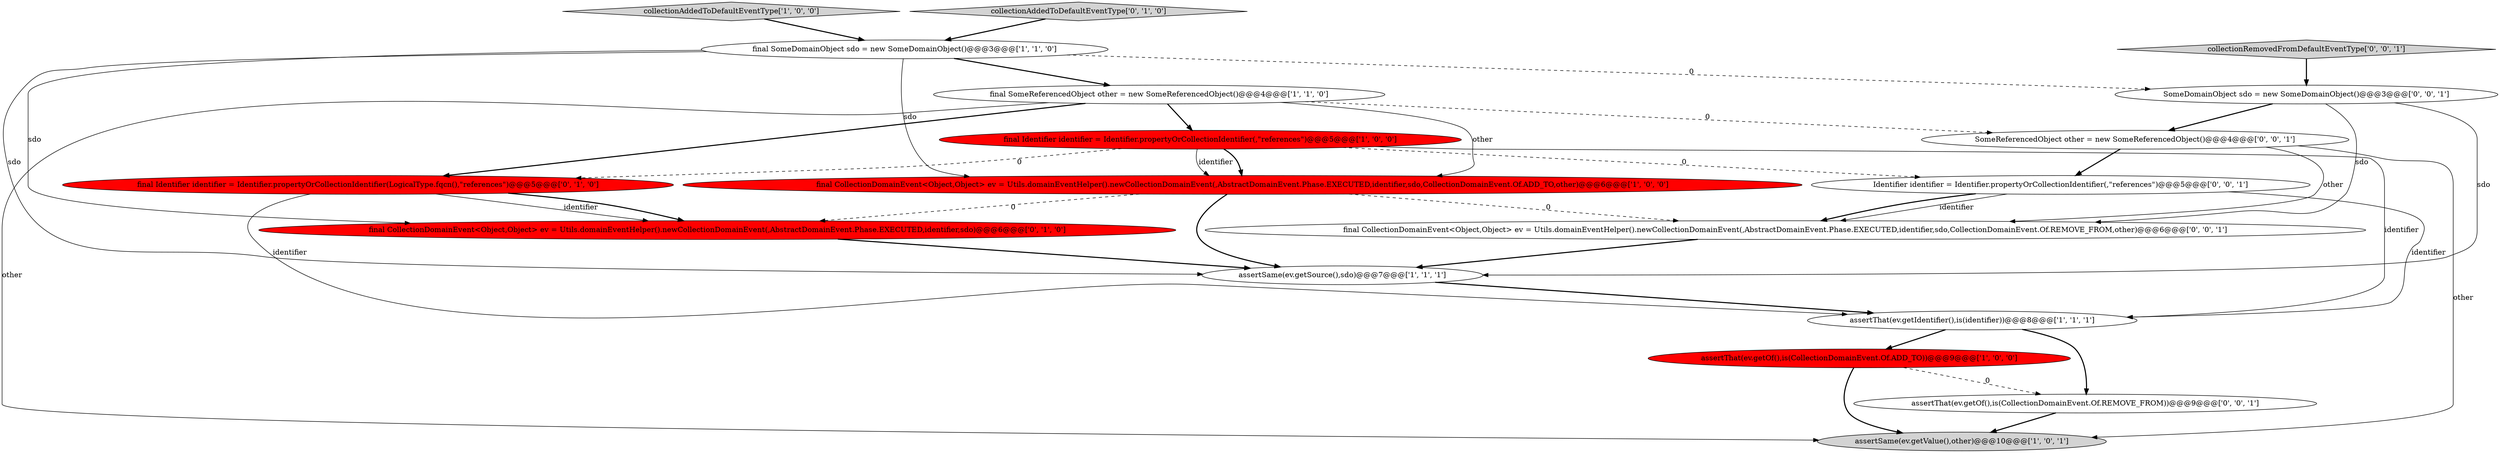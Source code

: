digraph {
10 [style = filled, label = "final Identifier identifier = Identifier.propertyOrCollectionIdentifier(LogicalType.fqcn(),\"references\")@@@5@@@['0', '1', '0']", fillcolor = red, shape = ellipse image = "AAA1AAABBB2BBB"];
14 [style = filled, label = "SomeReferencedObject other = new SomeReferencedObject()@@@4@@@['0', '0', '1']", fillcolor = white, shape = ellipse image = "AAA0AAABBB3BBB"];
7 [style = filled, label = "assertThat(ev.getOf(),is(CollectionDomainEvent.Of.ADD_TO))@@@9@@@['1', '0', '0']", fillcolor = red, shape = ellipse image = "AAA1AAABBB1BBB"];
2 [style = filled, label = "final SomeReferencedObject other = new SomeReferencedObject()@@@4@@@['1', '1', '0']", fillcolor = white, shape = ellipse image = "AAA0AAABBB1BBB"];
1 [style = filled, label = "collectionAddedToDefaultEventType['1', '0', '0']", fillcolor = lightgray, shape = diamond image = "AAA0AAABBB1BBB"];
9 [style = filled, label = "final CollectionDomainEvent<Object,Object> ev = Utils.domainEventHelper().newCollectionDomainEvent(,AbstractDomainEvent.Phase.EXECUTED,identifier,sdo)@@@6@@@['0', '1', '0']", fillcolor = red, shape = ellipse image = "AAA1AAABBB2BBB"];
4 [style = filled, label = "final SomeDomainObject sdo = new SomeDomainObject()@@@3@@@['1', '1', '0']", fillcolor = white, shape = ellipse image = "AAA0AAABBB1BBB"];
16 [style = filled, label = "Identifier identifier = Identifier.propertyOrCollectionIdentifier(,\"references\")@@@5@@@['0', '0', '1']", fillcolor = white, shape = ellipse image = "AAA0AAABBB3BBB"];
15 [style = filled, label = "assertThat(ev.getOf(),is(CollectionDomainEvent.Of.REMOVE_FROM))@@@9@@@['0', '0', '1']", fillcolor = white, shape = ellipse image = "AAA0AAABBB3BBB"];
6 [style = filled, label = "final CollectionDomainEvent<Object,Object> ev = Utils.domainEventHelper().newCollectionDomainEvent(,AbstractDomainEvent.Phase.EXECUTED,identifier,sdo,CollectionDomainEvent.Of.ADD_TO,other)@@@6@@@['1', '0', '0']", fillcolor = red, shape = ellipse image = "AAA1AAABBB1BBB"];
3 [style = filled, label = "assertThat(ev.getIdentifier(),is(identifier))@@@8@@@['1', '1', '1']", fillcolor = white, shape = ellipse image = "AAA0AAABBB1BBB"];
5 [style = filled, label = "assertSame(ev.getValue(),other)@@@10@@@['1', '0', '1']", fillcolor = lightgray, shape = ellipse image = "AAA0AAABBB1BBB"];
12 [style = filled, label = "SomeDomainObject sdo = new SomeDomainObject()@@@3@@@['0', '0', '1']", fillcolor = white, shape = ellipse image = "AAA0AAABBB3BBB"];
8 [style = filled, label = "final Identifier identifier = Identifier.propertyOrCollectionIdentifier(,\"references\")@@@5@@@['1', '0', '0']", fillcolor = red, shape = ellipse image = "AAA1AAABBB1BBB"];
13 [style = filled, label = "collectionRemovedFromDefaultEventType['0', '0', '1']", fillcolor = lightgray, shape = diamond image = "AAA0AAABBB3BBB"];
11 [style = filled, label = "collectionAddedToDefaultEventType['0', '1', '0']", fillcolor = lightgray, shape = diamond image = "AAA0AAABBB2BBB"];
0 [style = filled, label = "assertSame(ev.getSource(),sdo)@@@7@@@['1', '1', '1']", fillcolor = white, shape = ellipse image = "AAA0AAABBB1BBB"];
17 [style = filled, label = "final CollectionDomainEvent<Object,Object> ev = Utils.domainEventHelper().newCollectionDomainEvent(,AbstractDomainEvent.Phase.EXECUTED,identifier,sdo,CollectionDomainEvent.Of.REMOVE_FROM,other)@@@6@@@['0', '0', '1']", fillcolor = white, shape = ellipse image = "AAA0AAABBB3BBB"];
0->3 [style = bold, label=""];
14->16 [style = bold, label=""];
1->4 [style = bold, label=""];
10->9 [style = solid, label="identifier"];
8->16 [style = dashed, label="0"];
8->10 [style = dashed, label="0"];
9->0 [style = bold, label=""];
16->3 [style = solid, label="identifier"];
14->5 [style = solid, label="other"];
4->0 [style = solid, label="sdo"];
16->17 [style = solid, label="identifier"];
11->4 [style = bold, label=""];
6->9 [style = dashed, label="0"];
8->6 [style = bold, label=""];
6->0 [style = bold, label=""];
3->15 [style = bold, label=""];
4->2 [style = bold, label=""];
16->17 [style = bold, label=""];
4->9 [style = solid, label="sdo"];
6->17 [style = dashed, label="0"];
2->10 [style = bold, label=""];
4->6 [style = solid, label="sdo"];
2->6 [style = solid, label="other"];
15->5 [style = bold, label=""];
4->12 [style = dashed, label="0"];
12->17 [style = solid, label="sdo"];
8->3 [style = solid, label="identifier"];
2->5 [style = solid, label="other"];
7->5 [style = bold, label=""];
17->0 [style = bold, label=""];
13->12 [style = bold, label=""];
2->14 [style = dashed, label="0"];
10->3 [style = solid, label="identifier"];
3->7 [style = bold, label=""];
8->6 [style = solid, label="identifier"];
12->14 [style = bold, label=""];
7->15 [style = dashed, label="0"];
10->9 [style = bold, label=""];
14->17 [style = solid, label="other"];
12->0 [style = solid, label="sdo"];
2->8 [style = bold, label=""];
}
